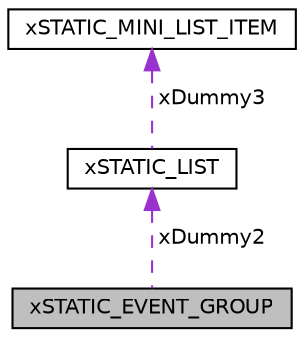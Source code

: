 digraph "xSTATIC_EVENT_GROUP"
{
  edge [fontname="Helvetica",fontsize="10",labelfontname="Helvetica",labelfontsize="10"];
  node [fontname="Helvetica",fontsize="10",shape=record];
  Node1 [label="xSTATIC_EVENT_GROUP",height=0.2,width=0.4,color="black", fillcolor="grey75", style="filled" fontcolor="black"];
  Node2 -> Node1 [dir="back",color="darkorchid3",fontsize="10",style="dashed",label=" xDummy2" ,fontname="Helvetica"];
  Node2 [label="xSTATIC_LIST",height=0.2,width=0.4,color="black", fillcolor="white", style="filled",URL="$d3/d21/structxSTATIC__LIST.html"];
  Node3 -> Node2 [dir="back",color="darkorchid3",fontsize="10",style="dashed",label=" xDummy3" ,fontname="Helvetica"];
  Node3 [label="xSTATIC_MINI_LIST_ITEM",height=0.2,width=0.4,color="black", fillcolor="white", style="filled",URL="$d3/d02/structxSTATIC__MINI__LIST__ITEM.html"];
}
